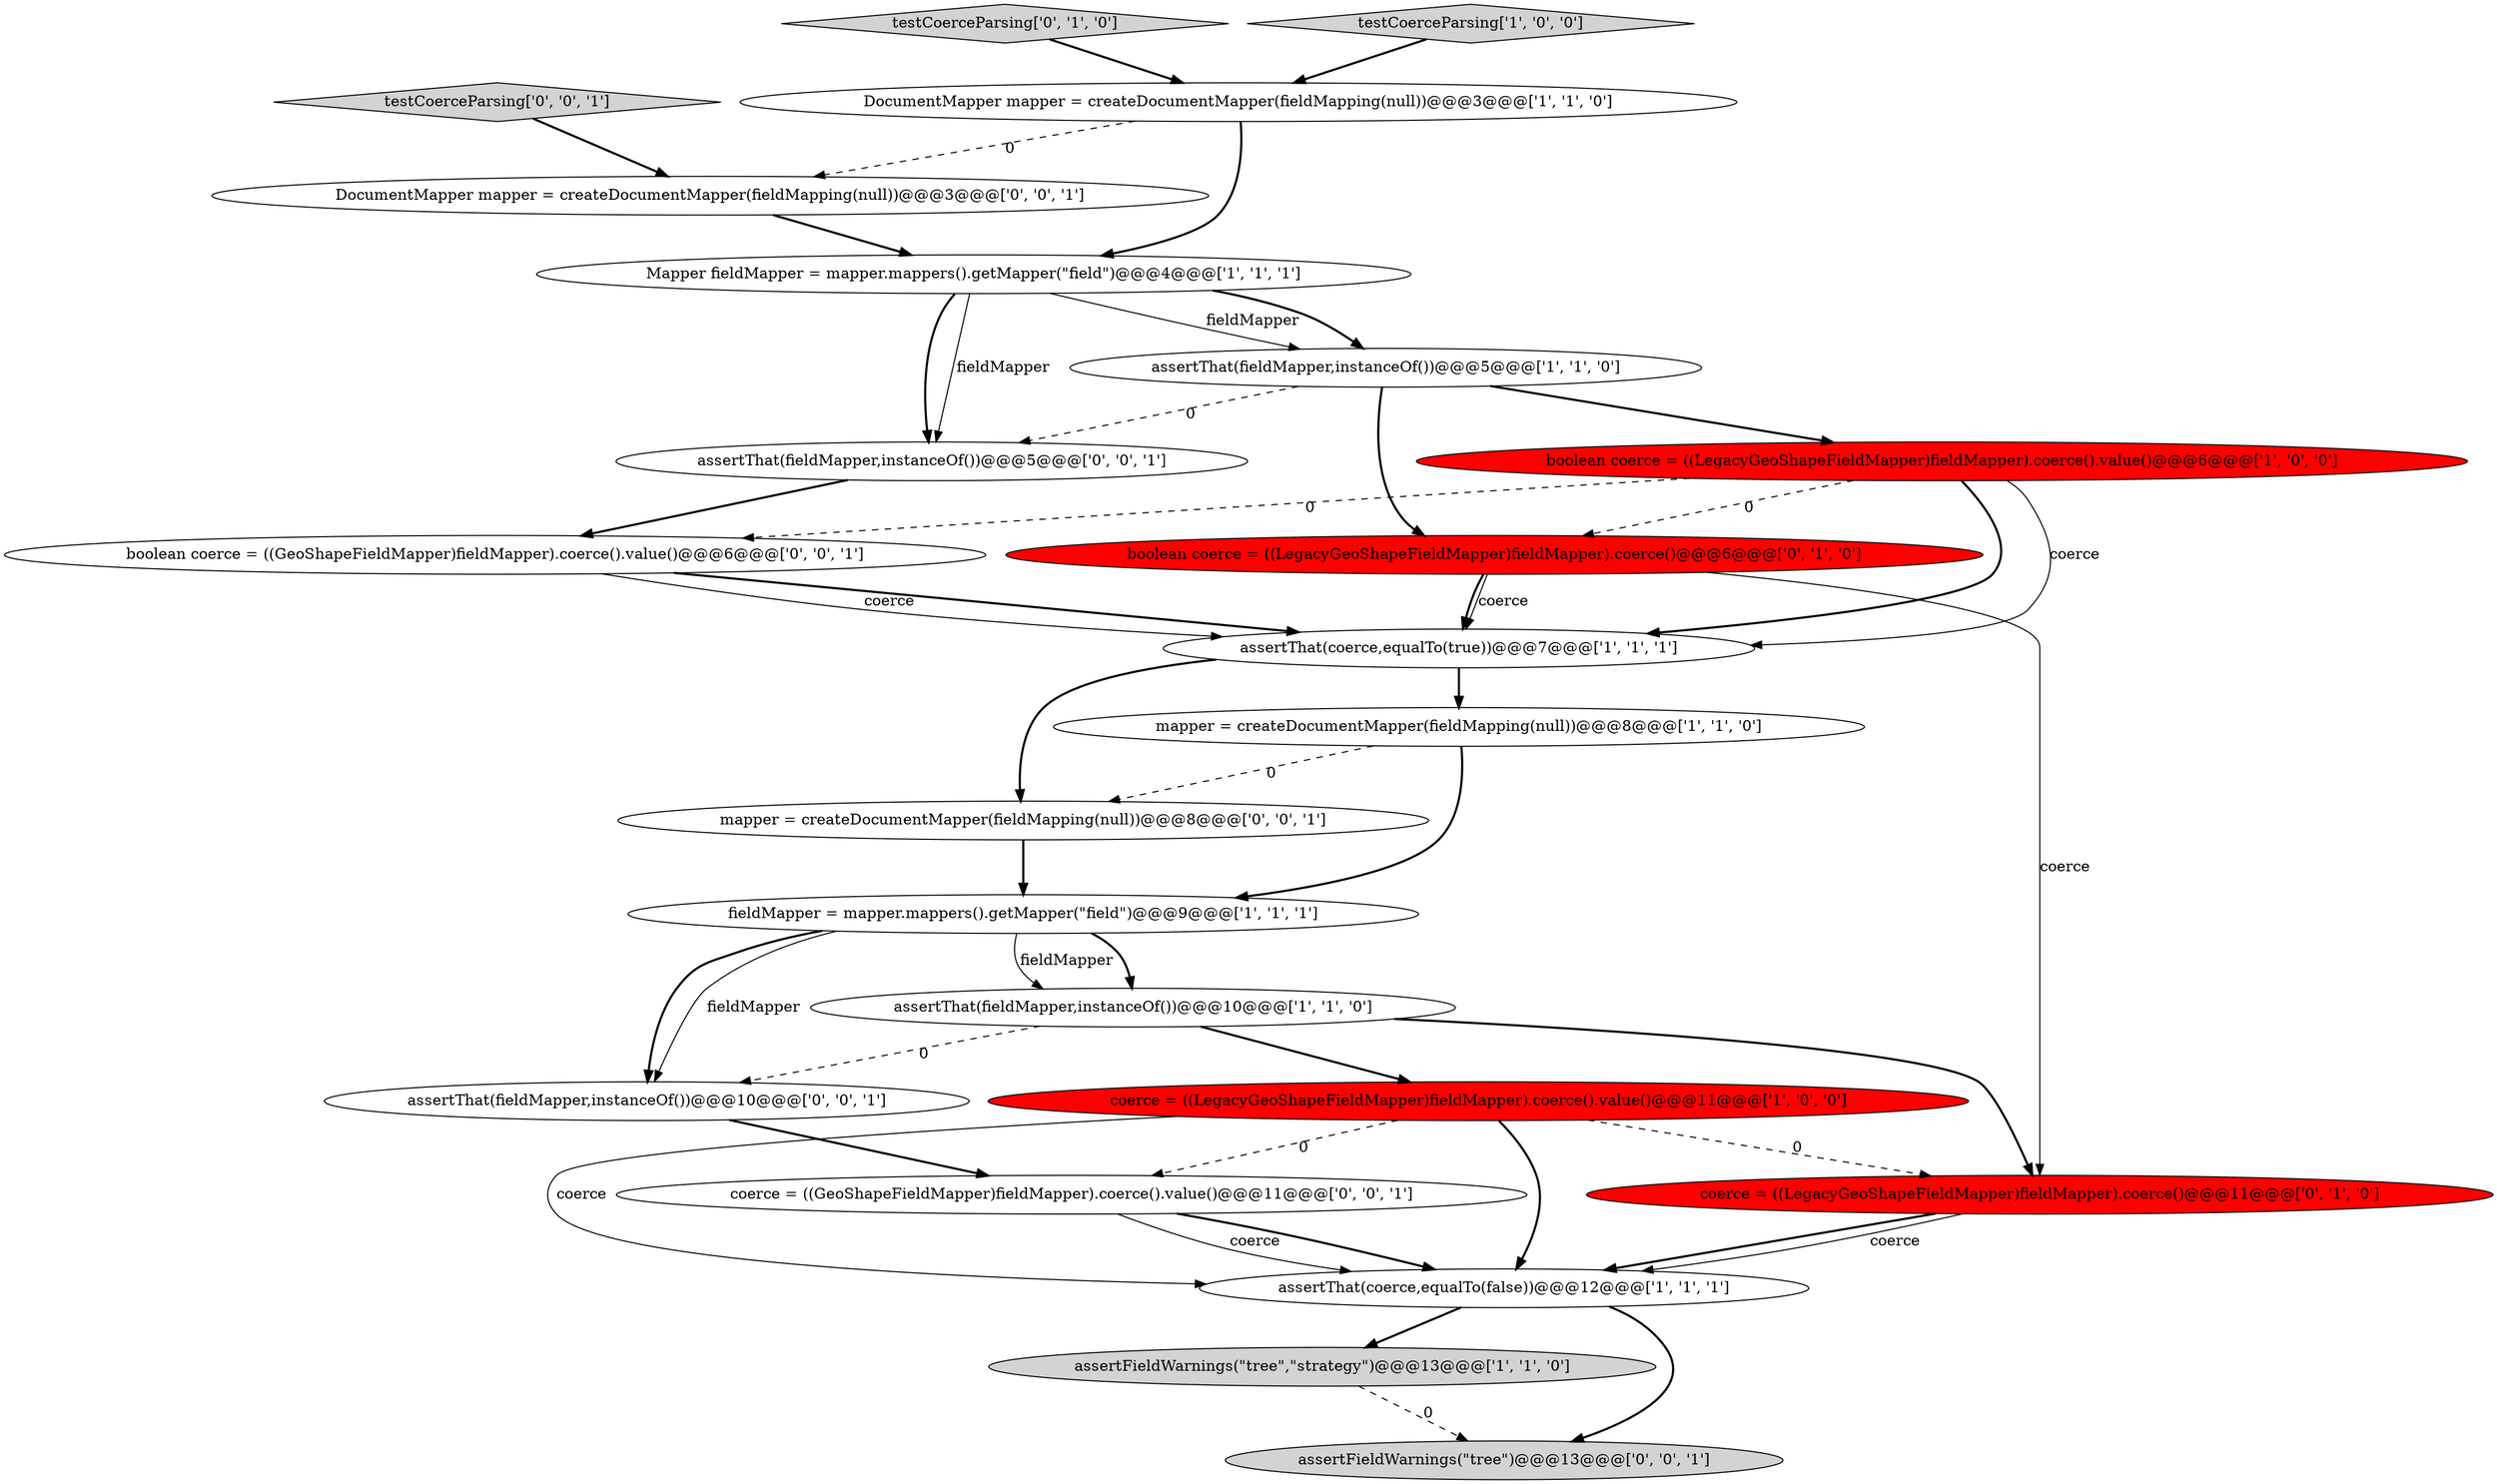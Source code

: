 digraph {
19 [style = filled, label = "assertThat(fieldMapper,instanceOf())@@@5@@@['0', '0', '1']", fillcolor = white, shape = ellipse image = "AAA0AAABBB3BBB"];
5 [style = filled, label = "coerce = ((LegacyGeoShapeFieldMapper)fieldMapper).coerce().value()@@@11@@@['1', '0', '0']", fillcolor = red, shape = ellipse image = "AAA1AAABBB1BBB"];
18 [style = filled, label = "testCoerceParsing['0', '0', '1']", fillcolor = lightgray, shape = diamond image = "AAA0AAABBB3BBB"];
7 [style = filled, label = "assertThat(coerce,equalTo(false))@@@12@@@['1', '1', '1']", fillcolor = white, shape = ellipse image = "AAA0AAABBB1BBB"];
11 [style = filled, label = "mapper = createDocumentMapper(fieldMapping(null))@@@8@@@['1', '1', '0']", fillcolor = white, shape = ellipse image = "AAA0AAABBB1BBB"];
0 [style = filled, label = "Mapper fieldMapper = mapper.mappers().getMapper(\"field\")@@@4@@@['1', '1', '1']", fillcolor = white, shape = ellipse image = "AAA0AAABBB1BBB"];
6 [style = filled, label = "assertThat(fieldMapper,instanceOf())@@@10@@@['1', '1', '0']", fillcolor = white, shape = ellipse image = "AAA0AAABBB1BBB"];
10 [style = filled, label = "assertThat(coerce,equalTo(true))@@@7@@@['1', '1', '1']", fillcolor = white, shape = ellipse image = "AAA0AAABBB1BBB"];
9 [style = filled, label = "DocumentMapper mapper = createDocumentMapper(fieldMapping(null))@@@3@@@['1', '1', '0']", fillcolor = white, shape = ellipse image = "AAA0AAABBB1BBB"];
4 [style = filled, label = "fieldMapper = mapper.mappers().getMapper(\"field\")@@@9@@@['1', '1', '1']", fillcolor = white, shape = ellipse image = "AAA0AAABBB1BBB"];
14 [style = filled, label = "boolean coerce = ((LegacyGeoShapeFieldMapper)fieldMapper).coerce()@@@6@@@['0', '1', '0']", fillcolor = red, shape = ellipse image = "AAA1AAABBB2BBB"];
22 [style = filled, label = "assertThat(fieldMapper,instanceOf())@@@10@@@['0', '0', '1']", fillcolor = white, shape = ellipse image = "AAA0AAABBB3BBB"];
12 [style = filled, label = "coerce = ((LegacyGeoShapeFieldMapper)fieldMapper).coerce()@@@11@@@['0', '1', '0']", fillcolor = red, shape = ellipse image = "AAA1AAABBB2BBB"];
13 [style = filled, label = "testCoerceParsing['0', '1', '0']", fillcolor = lightgray, shape = diamond image = "AAA0AAABBB2BBB"];
3 [style = filled, label = "boolean coerce = ((LegacyGeoShapeFieldMapper)fieldMapper).coerce().value()@@@6@@@['1', '0', '0']", fillcolor = red, shape = ellipse image = "AAA1AAABBB1BBB"];
17 [style = filled, label = "DocumentMapper mapper = createDocumentMapper(fieldMapping(null))@@@3@@@['0', '0', '1']", fillcolor = white, shape = ellipse image = "AAA0AAABBB3BBB"];
16 [style = filled, label = "coerce = ((GeoShapeFieldMapper)fieldMapper).coerce().value()@@@11@@@['0', '0', '1']", fillcolor = white, shape = ellipse image = "AAA0AAABBB3BBB"];
21 [style = filled, label = "boolean coerce = ((GeoShapeFieldMapper)fieldMapper).coerce().value()@@@6@@@['0', '0', '1']", fillcolor = white, shape = ellipse image = "AAA0AAABBB3BBB"];
2 [style = filled, label = "assertFieldWarnings(\"tree\",\"strategy\")@@@13@@@['1', '1', '0']", fillcolor = lightgray, shape = ellipse image = "AAA0AAABBB1BBB"];
8 [style = filled, label = "testCoerceParsing['1', '0', '0']", fillcolor = lightgray, shape = diamond image = "AAA0AAABBB1BBB"];
15 [style = filled, label = "mapper = createDocumentMapper(fieldMapping(null))@@@8@@@['0', '0', '1']", fillcolor = white, shape = ellipse image = "AAA0AAABBB3BBB"];
20 [style = filled, label = "assertFieldWarnings(\"tree\")@@@13@@@['0', '0', '1']", fillcolor = lightgray, shape = ellipse image = "AAA0AAABBB3BBB"];
1 [style = filled, label = "assertThat(fieldMapper,instanceOf())@@@5@@@['1', '1', '0']", fillcolor = white, shape = ellipse image = "AAA0AAABBB1BBB"];
21->10 [style = bold, label=""];
5->12 [style = dashed, label="0"];
14->12 [style = solid, label="coerce"];
16->7 [style = solid, label="coerce"];
10->15 [style = bold, label=""];
9->0 [style = bold, label=""];
2->20 [style = dashed, label="0"];
5->7 [style = solid, label="coerce"];
0->1 [style = solid, label="fieldMapper"];
3->21 [style = dashed, label="0"];
4->6 [style = bold, label=""];
0->19 [style = bold, label=""];
22->16 [style = bold, label=""];
11->15 [style = dashed, label="0"];
11->4 [style = bold, label=""];
1->19 [style = dashed, label="0"];
16->7 [style = bold, label=""];
1->3 [style = bold, label=""];
3->10 [style = solid, label="coerce"];
18->17 [style = bold, label=""];
14->10 [style = bold, label=""];
14->10 [style = solid, label="coerce"];
0->19 [style = solid, label="fieldMapper"];
7->20 [style = bold, label=""];
12->7 [style = bold, label=""];
6->22 [style = dashed, label="0"];
4->6 [style = solid, label="fieldMapper"];
5->16 [style = dashed, label="0"];
3->10 [style = bold, label=""];
21->10 [style = solid, label="coerce"];
6->5 [style = bold, label=""];
17->0 [style = bold, label=""];
7->2 [style = bold, label=""];
0->1 [style = bold, label=""];
4->22 [style = solid, label="fieldMapper"];
9->17 [style = dashed, label="0"];
15->4 [style = bold, label=""];
8->9 [style = bold, label=""];
5->7 [style = bold, label=""];
1->14 [style = bold, label=""];
13->9 [style = bold, label=""];
3->14 [style = dashed, label="0"];
12->7 [style = solid, label="coerce"];
4->22 [style = bold, label=""];
6->12 [style = bold, label=""];
10->11 [style = bold, label=""];
19->21 [style = bold, label=""];
}
